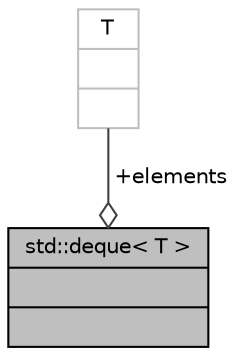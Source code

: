 digraph "std::deque&lt; T &gt;"
{
  edge [fontname="Helvetica",fontsize="10",labelfontname="Helvetica",labelfontsize="10"];
  node [fontname="Helvetica",fontsize="10",shape=record];
  Node372 [label="{std::deque\< T \>\n||}",height=0.2,width=0.4,color="black", fillcolor="grey75", style="filled", fontcolor="black"];
  Node373 -> Node372 [color="grey25",fontsize="10",style="solid",label=" +elements" ,arrowhead="odiamond",fontname="Helvetica"];
  Node373 [label="{T\n||}",height=0.2,width=0.4,color="grey75", fillcolor="white", style="filled"];
}

